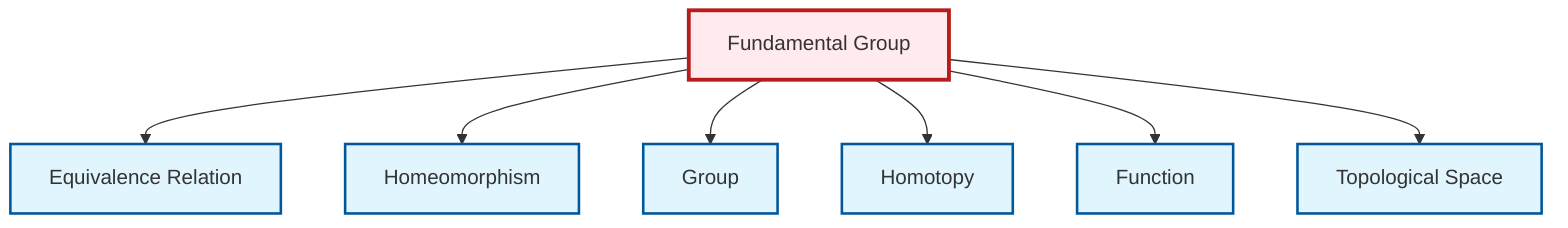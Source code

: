 graph TD
    classDef definition fill:#e1f5fe,stroke:#01579b,stroke-width:2px
    classDef theorem fill:#f3e5f5,stroke:#4a148c,stroke-width:2px
    classDef axiom fill:#fff3e0,stroke:#e65100,stroke-width:2px
    classDef example fill:#e8f5e9,stroke:#1b5e20,stroke-width:2px
    classDef current fill:#ffebee,stroke:#b71c1c,stroke-width:3px
    def-equivalence-relation["Equivalence Relation"]:::definition
    def-group["Group"]:::definition
    def-topological-space["Topological Space"]:::definition
    def-function["Function"]:::definition
    def-fundamental-group["Fundamental Group"]:::definition
    def-homotopy["Homotopy"]:::definition
    def-homeomorphism["Homeomorphism"]:::definition
    def-fundamental-group --> def-equivalence-relation
    def-fundamental-group --> def-homeomorphism
    def-fundamental-group --> def-group
    def-fundamental-group --> def-homotopy
    def-fundamental-group --> def-function
    def-fundamental-group --> def-topological-space
    class def-fundamental-group current